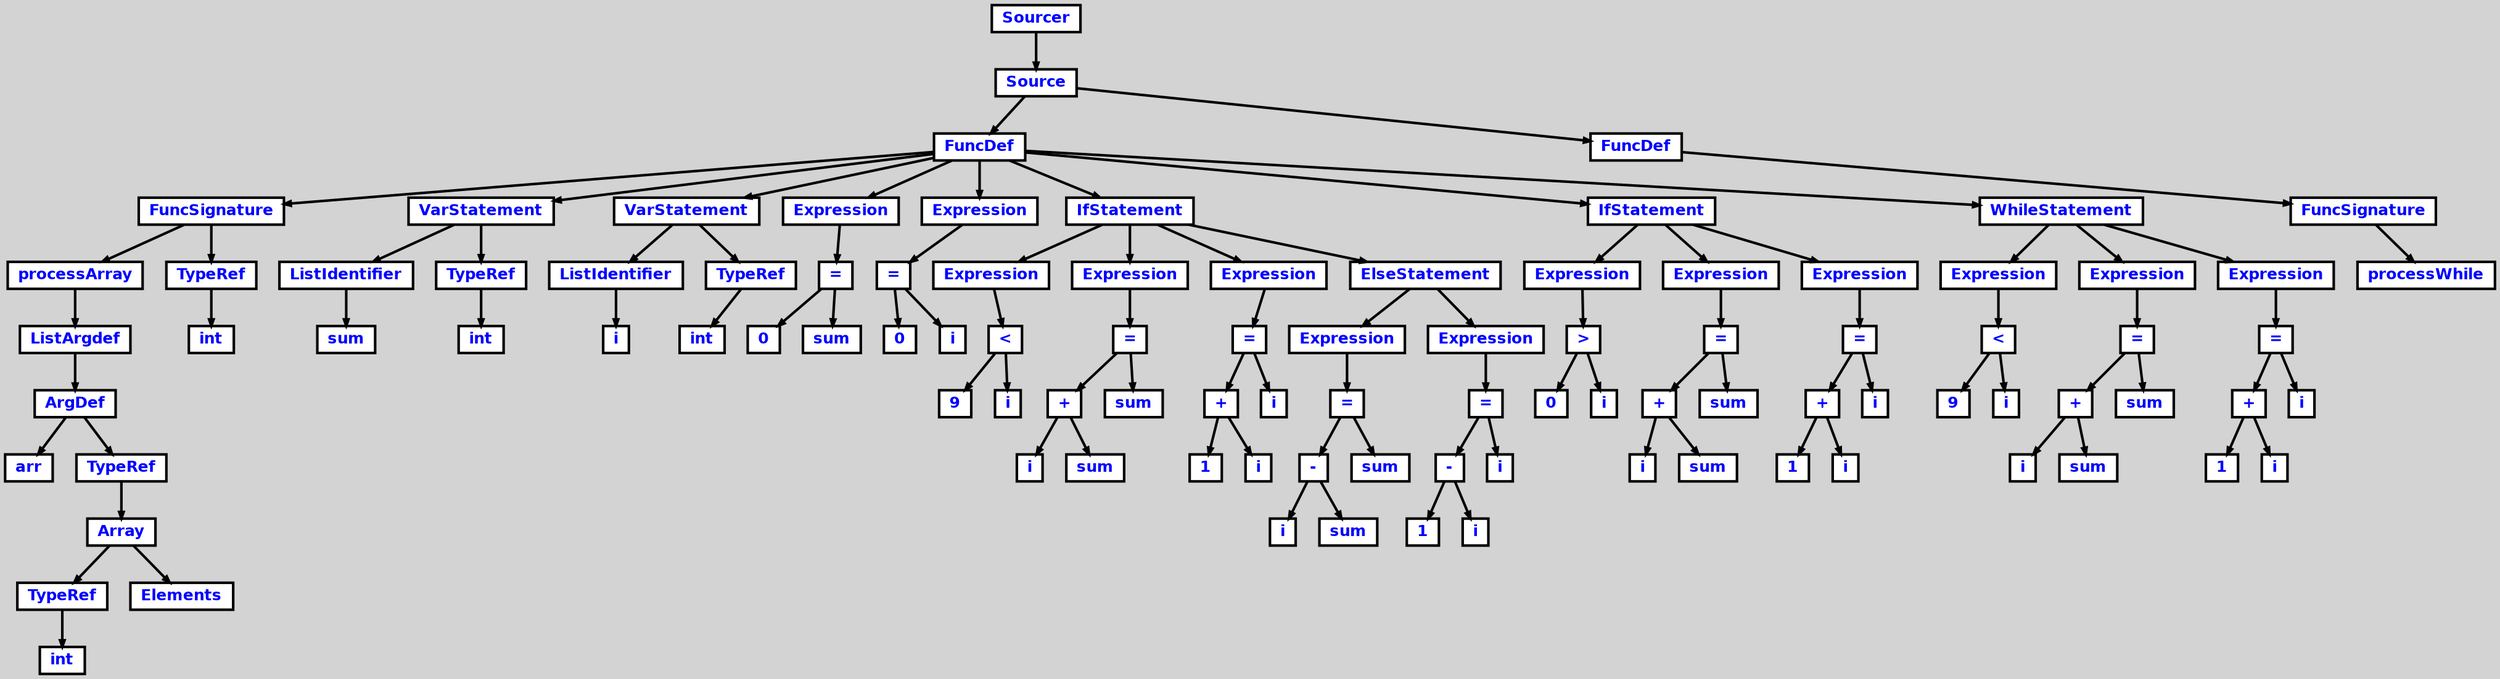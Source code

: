 digraph {

	ordering=out;
	ranksep=.4;
	bgcolor="lightgrey";  node [shape=box, fixedsize=false, fontsize=12, fontname="Helvetica-bold", fontcolor="blue"
	width=.25, height=.25, color="black", fillcolor="white", style="filled, solid, bold"];

	edge [arrowsize=.5, color="black", style="bold"]

	n000002204DADD588[label="Sourcer"]
	n000002204DADD450[label="Source"]
	n000002204DAD9C40[label="FuncDef"]
	n000002204DACC5C0[label="FuncSignature"]
	n000002204DACC6F8[label="processArray"]
	n000002204DACC218[label="ListArgdef"]
	n000002204DACBFA8[label="ArgDef"]
	n000002204DACBAC8[label="arr"]
	n000002204DACBE70[label="TypeRef"]
	n000002204DACBC00[label="Array"]
	n000002204DACB858[label="TypeRef"]
	n000002204DACB990[label="int"]
	n000002204DACBD38[label="Elements"]
	n000002204DACC488[label="TypeRef"]
	n000002204DACC0E0[label="int"]
	n000002204DACCD10[label="VarStatement"]
	n000002204DACC968[label="ListIdentifier"]
	n000002204DACC830[label="sum"]
	n000002204DACCE48[label="TypeRef"]
	n000002204DACCBD8[label="int"]
	n000002204DACD328[label="VarStatement"]
	n000002204DACCF80[label="ListIdentifier"]
	n000002204DACCAA0[label="i"]
	n000002204DACD460[label="TypeRef"]
	n000002204DACD1F0[label="int"]
	n000002204DACDE20[label="Expression"]
	n000002204DACE300[label="="]
	n000002204DACDF58[label="0"]
	n000002204DACD6D0[label="sum"]
	n000002204DACEB88[label="Expression"]
	n000002204DACF068[label="="]
	n000002204DACECC0[label="0"]
	n000002204DACE438[label="i"]
	n000002204DAD4F78[label="IfStatement"]
	n000002204DAD5800[label="Expression"]
	n000002204DACFA28[label="<"]
	n000002204DACFC98[label="9"]
	n000002204DACF1A0[label="i"]
	n000002204DAD0C70[label="Expression"]
	n000002204DAD1288[label="="]
	n000002204DAD1150[label="+"]
	n000002204DAD13C0[label="i"]
	n000002204DAD0EE0[label="sum"]
	n000002204DAD0040[label="sum"]
	n000002204DAD2260[label="Expression"]
	n000002204DAD2878[label="="]
	n000002204DAD2740[label="+"]
	n000002204DAD29B0[label="1"]
	n000002204DAD24D0[label="i"]
	n000002204DAD1630[label="i"]
	n000002204DAD4D08[label="ElseStatement"]
	n000002204DAD3850[label="Expression"]
	n000002204DAD3E68[label="="]
	n000002204DAD3D30[label="-"]
	n000002204DAD3FA0[label="i"]
	n000002204DAD3AC0[label="sum"]
	n000002204DAD2C20[label="sum"]
	n000002204DAD4E40[label="Expression"]
	n000002204DAD5458[label="="]
	n000002204DAD5320[label="-"]
	n000002204DAD5590[label="1"]
	n000002204DAD50B0[label="i"]
	n000002204DAD4210[label="i"]
	n000002204DAD89F8[label="IfStatement"]
	n000002204DAD8C68[label="Expression"]
	n000002204DAD62F8[label=">"]
	n000002204DAD6568[label="0"]
	n000002204DAD5A70[label="i"]
	n000002204DAD7540[label="Expression"]
	n000002204DAD7B58[label="="]
	n000002204DAD7A20[label="+"]
	n000002204DAD7C90[label="i"]
	n000002204DAD77B0[label="sum"]
	n000002204DAD6910[label="sum"]
	n000002204DAD8B30[label="Expression"]
	n000002204DAD9148[label="="]
	n000002204DAD9010[label="+"]
	n000002204DAD9280[label="1"]
	n000002204DAD8DA0[label="i"]
	n000002204DAD7F00[label="i"]
	n000002204DADC5B0[label="WhileStatement"]
	n000002204DADC820[label="Expression"]
	n000002204DAD9EB0[label="<"]
	n000002204DADA120[label="9"]
	n000002204DAD9628[label="i"]
	n000002204DADB0F8[label="Expression"]
	n000002204DADB710[label="="]
	n000002204DADB5D8[label="+"]
	n000002204DADB848[label="i"]
	n000002204DADB368[label="sum"]
	n000002204DADA4C8[label="sum"]
	n000002204DADC6E8[label="Expression"]
	n000002204DADCD00[label="="]
	n000002204DADCBC8[label="+"]
	n000002204DADCE38[label="1"]
	n000002204DADC958[label="i"]
	n000002204DADBAB8[label="i"]
	n000002204DADD318[label="FuncDef"]
	n000002204DADD0A8[label="FuncSignature"]
	n000002204DADD1E0[label="processWhile"]

		n000002204DADD588 -> n000002204DADD450		// Sourcer -> Source
		n000002204DADD450 -> n000002204DAD9C40		// Source -> FuncDef
		n000002204DAD9C40 -> n000002204DACC5C0		// FuncDef -> FuncSignature
		n000002204DACC5C0 -> n000002204DACC6F8		// FuncSignature -> processArray
		n000002204DACC6F8 -> n000002204DACC218		// processArray -> ListArgdef
		n000002204DACC218 -> n000002204DACBFA8		// ListArgdef -> ArgDef
		n000002204DACBFA8 -> n000002204DACBAC8		// ArgDef -> arr
		n000002204DACBFA8 -> n000002204DACBE70		// ArgDef -> TypeRef
		n000002204DACBE70 -> n000002204DACBC00		// TypeRef -> Array
		n000002204DACBC00 -> n000002204DACB858		// Array -> TypeRef
		n000002204DACB858 -> n000002204DACB990		// TypeRef -> int
		n000002204DACBC00 -> n000002204DACBD38		// Array -> Elements
		n000002204DACC5C0 -> n000002204DACC488		// FuncSignature -> TypeRef
		n000002204DACC488 -> n000002204DACC0E0		// TypeRef -> int
		n000002204DAD9C40 -> n000002204DACCD10		// FuncDef -> VarStatement
		n000002204DACCD10 -> n000002204DACC968		// VarStatement -> ListIdentifier
		n000002204DACC968 -> n000002204DACC830		// ListIdentifier -> sum
		n000002204DACCD10 -> n000002204DACCE48		// VarStatement -> TypeRef
		n000002204DACCE48 -> n000002204DACCBD8		// TypeRef -> int
		n000002204DAD9C40 -> n000002204DACD328		// FuncDef -> VarStatement
		n000002204DACD328 -> n000002204DACCF80		// VarStatement -> ListIdentifier
		n000002204DACCF80 -> n000002204DACCAA0		// ListIdentifier -> i
		n000002204DACD328 -> n000002204DACD460		// VarStatement -> TypeRef
		n000002204DACD460 -> n000002204DACD1F0		// TypeRef -> int
		n000002204DAD9C40 -> n000002204DACDE20		// FuncDef -> Expression
		n000002204DACDE20 -> n000002204DACE300		// Expression -> =
		n000002204DACE300 -> n000002204DACDF58		// = -> 0
		n000002204DACE300 -> n000002204DACD6D0		// = -> sum
		n000002204DAD9C40 -> n000002204DACEB88		// FuncDef -> Expression
		n000002204DACEB88 -> n000002204DACF068		// Expression -> =
		n000002204DACF068 -> n000002204DACECC0		// = -> 0
		n000002204DACF068 -> n000002204DACE438		// = -> i
		n000002204DAD9C40 -> n000002204DAD4F78		// FuncDef -> IfStatement
		n000002204DAD4F78 -> n000002204DAD5800		// IfStatement -> Expression
		n000002204DAD5800 -> n000002204DACFA28		// Expression -> <
		n000002204DACFA28 -> n000002204DACFC98		// < -> 9
		n000002204DACFA28 -> n000002204DACF1A0		// < -> i
		n000002204DAD4F78 -> n000002204DAD0C70		// IfStatement -> Expression
		n000002204DAD0C70 -> n000002204DAD1288		// Expression -> =
		n000002204DAD1288 -> n000002204DAD1150		// = -> +
		n000002204DAD1150 -> n000002204DAD13C0		// + -> i
		n000002204DAD1150 -> n000002204DAD0EE0		// + -> sum
		n000002204DAD1288 -> n000002204DAD0040		// = -> sum
		n000002204DAD4F78 -> n000002204DAD2260		// IfStatement -> Expression
		n000002204DAD2260 -> n000002204DAD2878		// Expression -> =
		n000002204DAD2878 -> n000002204DAD2740		// = -> +
		n000002204DAD2740 -> n000002204DAD29B0		// + -> 1
		n000002204DAD2740 -> n000002204DAD24D0		// + -> i
		n000002204DAD2878 -> n000002204DAD1630		// = -> i
		n000002204DAD4F78 -> n000002204DAD4D08		// IfStatement -> ElseStatement
		n000002204DAD4D08 -> n000002204DAD3850		// ElseStatement -> Expression
		n000002204DAD3850 -> n000002204DAD3E68		// Expression -> =
		n000002204DAD3E68 -> n000002204DAD3D30		// = -> -
		n000002204DAD3D30 -> n000002204DAD3FA0		// - -> i
		n000002204DAD3D30 -> n000002204DAD3AC0		// - -> sum
		n000002204DAD3E68 -> n000002204DAD2C20		// = -> sum
		n000002204DAD4D08 -> n000002204DAD4E40		// ElseStatement -> Expression
		n000002204DAD4E40 -> n000002204DAD5458		// Expression -> =
		n000002204DAD5458 -> n000002204DAD5320		// = -> -
		n000002204DAD5320 -> n000002204DAD5590		// - -> 1
		n000002204DAD5320 -> n000002204DAD50B0		// - -> i
		n000002204DAD5458 -> n000002204DAD4210		// = -> i
		n000002204DAD9C40 -> n000002204DAD89F8		// FuncDef -> IfStatement
		n000002204DAD89F8 -> n000002204DAD8C68		// IfStatement -> Expression
		n000002204DAD8C68 -> n000002204DAD62F8		// Expression -> >
		n000002204DAD62F8 -> n000002204DAD6568		// > -> 0
		n000002204DAD62F8 -> n000002204DAD5A70		// > -> i
		n000002204DAD89F8 -> n000002204DAD7540		// IfStatement -> Expression
		n000002204DAD7540 -> n000002204DAD7B58		// Expression -> =
		n000002204DAD7B58 -> n000002204DAD7A20		// = -> +
		n000002204DAD7A20 -> n000002204DAD7C90		// + -> i
		n000002204DAD7A20 -> n000002204DAD77B0		// + -> sum
		n000002204DAD7B58 -> n000002204DAD6910		// = -> sum
		n000002204DAD89F8 -> n000002204DAD8B30		// IfStatement -> Expression
		n000002204DAD8B30 -> n000002204DAD9148		// Expression -> =
		n000002204DAD9148 -> n000002204DAD9010		// = -> +
		n000002204DAD9010 -> n000002204DAD9280		// + -> 1
		n000002204DAD9010 -> n000002204DAD8DA0		// + -> i
		n000002204DAD9148 -> n000002204DAD7F00		// = -> i
		n000002204DAD9C40 -> n000002204DADC5B0		// FuncDef -> WhileStatement
		n000002204DADC5B0 -> n000002204DADC820		// WhileStatement -> Expression
		n000002204DADC820 -> n000002204DAD9EB0		// Expression -> <
		n000002204DAD9EB0 -> n000002204DADA120		// < -> 9
		n000002204DAD9EB0 -> n000002204DAD9628		// < -> i
		n000002204DADC5B0 -> n000002204DADB0F8		// WhileStatement -> Expression
		n000002204DADB0F8 -> n000002204DADB710		// Expression -> =
		n000002204DADB710 -> n000002204DADB5D8		// = -> +
		n000002204DADB5D8 -> n000002204DADB848		// + -> i
		n000002204DADB5D8 -> n000002204DADB368		// + -> sum
		n000002204DADB710 -> n000002204DADA4C8		// = -> sum
		n000002204DADC5B0 -> n000002204DADC6E8		// WhileStatement -> Expression
		n000002204DADC6E8 -> n000002204DADCD00		// Expression -> =
		n000002204DADCD00 -> n000002204DADCBC8		// = -> +
		n000002204DADCBC8 -> n000002204DADCE38		// + -> 1
		n000002204DADCBC8 -> n000002204DADC958		// + -> i
		n000002204DADCD00 -> n000002204DADBAB8		// = -> i
		n000002204DADD450 -> n000002204DADD318		// Source -> FuncDef
		n000002204DADD318 -> n000002204DADD0A8		// FuncDef -> FuncSignature
		n000002204DADD0A8 -> n000002204DADD1E0		// FuncSignature -> processWhile

}